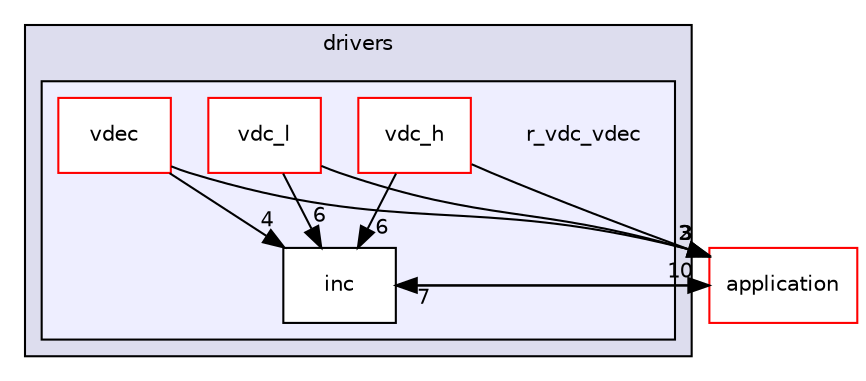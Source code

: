 digraph "r_vdc_vdec" {
  compound=true
  node [ fontsize="10", fontname="Helvetica"];
  edge [ labelfontsize="10", labelfontname="Helvetica"];
  subgraph clusterdir_08ce54ab20ebf3a819d624811685620e {
    graph [ bgcolor="#ddddee", pencolor="black", label="drivers" fontname="Helvetica", fontsize="10", URL="dir_08ce54ab20ebf3a819d624811685620e.html"]
  subgraph clusterdir_960bef7d8d851eb98d44b8c324c51be2 {
    graph [ bgcolor="#eeeeff", pencolor="black", label="" URL="dir_960bef7d8d851eb98d44b8c324c51be2.html"];
    dir_960bef7d8d851eb98d44b8c324c51be2 [shape=plaintext label="r_vdc_vdec"];
    dir_4107c4d2c4f57dd84af28b5064e7e826 [shape=box label="inc" color="black" fillcolor="white" style="filled" URL="dir_4107c4d2c4f57dd84af28b5064e7e826.html"];
    dir_c80d8aa0941345f73469c48c3b75203f [shape=box label="vdc_h" color="red" fillcolor="white" style="filled" URL="dir_c80d8aa0941345f73469c48c3b75203f.html"];
    dir_97eff922d235765ec647a9ea03955f69 [shape=box label="vdc_l" color="red" fillcolor="white" style="filled" URL="dir_97eff922d235765ec647a9ea03955f69.html"];
    dir_a9d8dcf2f69a8c815d2760dca6112354 [shape=box label="vdec" color="red" fillcolor="white" style="filled" URL="dir_a9d8dcf2f69a8c815d2760dca6112354.html"];
  }
  }
  dir_eda2a6d705da8f3400ffe9a7dcb90b30 [shape=box label="application" fillcolor="white" style="filled" color="red" URL="dir_eda2a6d705da8f3400ffe9a7dcb90b30.html"];
  dir_c80d8aa0941345f73469c48c3b75203f->dir_eda2a6d705da8f3400ffe9a7dcb90b30 [headlabel="3", labeldistance=1.5 headhref="dir_000098_000002.html"];
  dir_c80d8aa0941345f73469c48c3b75203f->dir_4107c4d2c4f57dd84af28b5064e7e826 [headlabel="6", labeldistance=1.5 headhref="dir_000098_000097.html"];
  dir_eda2a6d705da8f3400ffe9a7dcb90b30->dir_4107c4d2c4f57dd84af28b5064e7e826 [headlabel="7", labeldistance=1.5 headhref="dir_000002_000097.html"];
  dir_97eff922d235765ec647a9ea03955f69->dir_eda2a6d705da8f3400ffe9a7dcb90b30 [headlabel="3", labeldistance=1.5 headhref="dir_000100_000002.html"];
  dir_97eff922d235765ec647a9ea03955f69->dir_4107c4d2c4f57dd84af28b5064e7e826 [headlabel="6", labeldistance=1.5 headhref="dir_000100_000097.html"];
  dir_a9d8dcf2f69a8c815d2760dca6112354->dir_eda2a6d705da8f3400ffe9a7dcb90b30 [headlabel="2", labeldistance=1.5 headhref="dir_000102_000002.html"];
  dir_a9d8dcf2f69a8c815d2760dca6112354->dir_4107c4d2c4f57dd84af28b5064e7e826 [headlabel="4", labeldistance=1.5 headhref="dir_000102_000097.html"];
  dir_4107c4d2c4f57dd84af28b5064e7e826->dir_eda2a6d705da8f3400ffe9a7dcb90b30 [headlabel="10", labeldistance=1.5 headhref="dir_000097_000002.html"];
}
